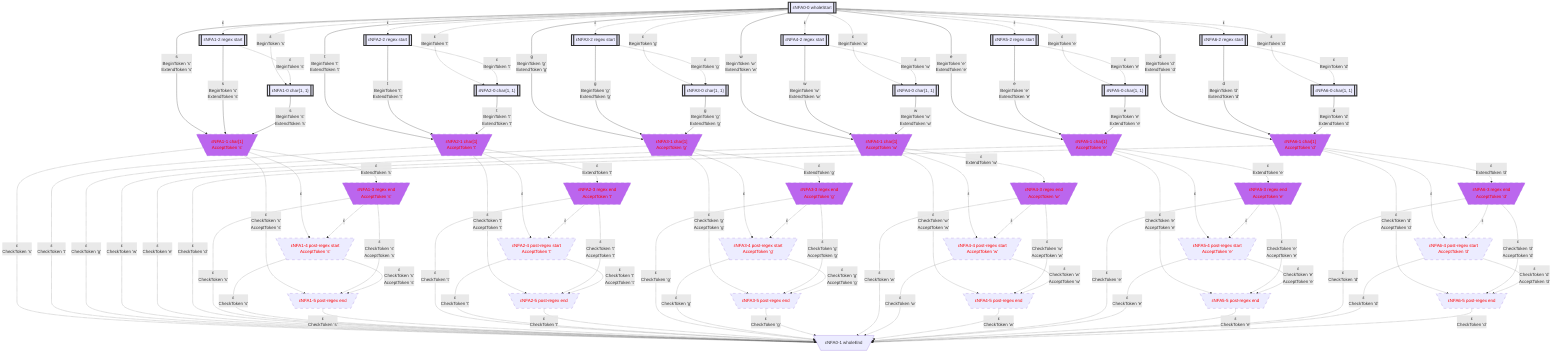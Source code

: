 flowchart
classDef c0001 color:#FF0000;
classDef c0010 stroke-dasharray: 10 10;
classDef c0011 stroke-dasharray: 10 10,color:#FF0000;
classDef c0100 fill:#BB66EE;
classDef c0101 fill:#BB66EE,color:#FF0000;
classDef c0110 fill:#BB66EE,stroke-dasharray: 10 10;
classDef c0111 fill:#BB66EE,stroke-dasharray: 10 10,color:#FF0000;
classDef c1000 stroke:#333,stroke-width:4px;
classDef c1001 stroke:#333,stroke-width:4px,color:#FF0000;
classDef c1010 stroke:#333,stroke-width:4px,stroke-dasharray: 10 10;
classDef c1011 stroke:#333,stroke-width:4px,stroke-dasharray: 10 10,color:#FF0000;
classDef c1100 stroke:#333,stroke-width:4px,fill:#BB66EE;
classDef c1101 stroke:#333,stroke-width:4px,fill:#BB66EE,color:#FF0000;
classDef c1110 stroke:#333,stroke-width:4px,fill:#BB66EE,stroke-dasharray: 10 10;
classDef c1111 stroke:#333,stroke-width:4px,fill:#BB66EE,stroke-dasharray: 10 10,color:#FF0000;
eNFA0_0_34712503[["εNFA0-0 wholeStart"]]
class eNFA0_0_34712503 c1000;
eNFA1_2_60249386[["εNFA1-2 regex start"]]
class eNFA1_2_60249386 c1000;
eNFA2_2_43977078[["εNFA2-2 regex start"]]
class eNFA2_2_43977078 c1000;
eNFA3_2_5373564[["εNFA3-2 regex start"]]
class eNFA3_2_5373564 c1000;
eNFA4_2_48362077[["εNFA4-2 regex start"]]
class eNFA4_2_48362077 c1000;
eNFA5_2_32605510[["εNFA5-2 regex start"]]
class eNFA5_2_32605510 c1000;
eNFA6_2_25014136[["εNFA6-2 regex start"]]
class eNFA6_2_25014136 c1000;
eNFA1_0_3134363[["εNFA1-0 char{1, 1}"]]
class eNFA1_0_3134363 c1000;
eNFA2_0_29244399[["εNFA2-0 char{1, 1}"]]
class eNFA2_0_29244399 c1000;
eNFA3_0_8262853[["εNFA3-0 char{1, 1}"]]
class eNFA3_0_8262853 c1000;
eNFA4_0_55730526[["εNFA4-0 char{1, 1}"]]
class eNFA4_0_55730526 c1000;
eNFA5_0_38890744[["εNFA5-0 char{1, 1}"]]
class eNFA5_0_38890744 c1000;
eNFA6_0_14273236[["εNFA6-0 char{1, 1}"]]
class eNFA6_0_14273236 c1000;
eNFA1_1_28209268[\"εNFA1-1 char[1]
AcceptToken 's'"/]
class eNFA1_1_28209268 c0111;
eNFA2_1_61873003[\"εNFA2-1 char[1]
AcceptToken 't'"/]
class eNFA2_1_61873003 c0111;
eNFA3_1_7256820[\"εNFA3-1 char[1]
AcceptToken 'g'"/]
class eNFA3_1_7256820 c0111;
eNFA4_1_31812687[\"εNFA4-1 char[1]
AcceptToken 'w'"/]
class eNFA4_1_31812687 c0111;
eNFA5_1_14472379[\"εNFA5-1 char[1]
AcceptToken 'e'"/]
class eNFA5_1_14472379 c0111;
eNFA6_1_61350266[\"εNFA6-1 char[1]
AcceptToken 'd'"/]
class eNFA6_1_61350266 c0111;
eNFA1_3_52556825[\"εNFA1-3 regex end
AcceptToken 's'"/]
class eNFA1_3_52556825 c0111;
eNFA1_4_3249377[\"εNFA1-4 post-regex start
AcceptToken 's'"/]
class eNFA1_4_3249377 c0011;
eNFA1_5_48803400[\"εNFA1-5 post-regex end"/]
class eNFA1_5_48803400 c0011;
eNFA0_1_12879140[\"εNFA0-1 wholeEnd"/]
eNFA2_3_19986118[\"εNFA2-3 regex end
AcceptToken 't'"/]
class eNFA2_3_19986118 c0111;
eNFA2_4_45657337[\"εNFA2-4 post-regex start
AcceptToken 't'"/]
class eNFA2_4_45657337 c0011;
eNFA2_5_23800636[\"εNFA2-5 post-regex end"/]
class eNFA2_5_23800636 c0011;
eNFA3_3_65311381[\"εNFA3-3 regex end
AcceptToken 'g'"/]
class eNFA3_3_65311381 c0111;
eNFA3_4_50931523[\"εNFA3-4 post-regex start
AcceptToken 'g'"/]
class eNFA3_4_50931523 c0011;
eNFA3_5_36577416[\"εNFA3-5 post-regex end"/]
class eNFA3_5_36577416 c0011;
eNFA4_3_17878727[\"εNFA4-3 regex end
AcceptToken 'w'"/]
class eNFA4_3_17878727 c0111;
eNFA4_4_26690815[\"εNFA4-4 post-regex start
AcceptToken 'w'"/]
class eNFA4_4_26690815 c0011;
eNFA4_5_60761295[\"εNFA4-5 post-regex end"/]
class eNFA4_5_60761295 c0011;
eNFA5_3_63142554[\"εNFA5-3 regex end
AcceptToken 'e'"/]
class eNFA5_3_63142554 c0111;
eNFA5_4_31412076[\"εNFA5-4 post-regex start
AcceptToken 'e'"/]
class eNFA5_4_31412076 c0011;
eNFA5_5_9980749[\"εNFA5-5 post-regex end"/]
class eNFA5_5_9980749 c0011;
eNFA6_3_15281487[\"εNFA6-3 regex end
AcceptToken 'd'"/]
class eNFA6_3_15281487 c0111;
eNFA6_4_3315660[\"εNFA6-4 post-regex start
AcceptToken 'd'"/]
class eNFA6_4_3315660 c0011;
eNFA6_5_22717883[\"εNFA6-5 post-regex end"/]
class eNFA6_5_22717883 c0011;
eNFA0_0_34712503 -.->|"ε"|eNFA1_2_60249386
eNFA0_0_34712503 -.->|"ε"|eNFA2_2_43977078
eNFA0_0_34712503 -.->|"ε"|eNFA3_2_5373564
eNFA0_0_34712503 -.->|"ε"|eNFA4_2_48362077
eNFA0_0_34712503 -.->|"ε"|eNFA5_2_32605510
eNFA0_0_34712503 -.->|"ε"|eNFA6_2_25014136
eNFA0_0_34712503 -.->|"ε
BeginToken 's'"|eNFA1_0_3134363
eNFA0_0_34712503 -.->|"ε
BeginToken 't'"|eNFA2_0_29244399
eNFA0_0_34712503 -.->|"ε
BeginToken 'g'"|eNFA3_0_8262853
eNFA0_0_34712503 -.->|"ε
BeginToken 'w'"|eNFA4_0_55730526
eNFA0_0_34712503 -.->|"ε
BeginToken 'e'"|eNFA5_0_38890744
eNFA0_0_34712503 -.->|"ε
BeginToken 'd'"|eNFA6_0_14273236
eNFA0_0_34712503 -->|"s
BeginToken 's'
ExtendToken 's'"|eNFA1_1_28209268
eNFA0_0_34712503 -->|"t
BeginToken 't'
ExtendToken 't'"|eNFA2_1_61873003
eNFA0_0_34712503 -->|"g
BeginToken 'g'
ExtendToken 'g'"|eNFA3_1_7256820
eNFA0_0_34712503 -->|"w
BeginToken 'w'
ExtendToken 'w'"|eNFA4_1_31812687
eNFA0_0_34712503 -->|"e
BeginToken 'e'
ExtendToken 'e'"|eNFA5_1_14472379
eNFA0_0_34712503 -->|"d
BeginToken 'd'
ExtendToken 'd'"|eNFA6_1_61350266
eNFA1_2_60249386 -.->|"ε
BeginToken 's'"|eNFA1_0_3134363
eNFA1_2_60249386 -->|"s
BeginToken 's'
ExtendToken 's'"|eNFA1_1_28209268
eNFA2_2_43977078 -.->|"ε
BeginToken 't'"|eNFA2_0_29244399
eNFA2_2_43977078 -->|"t
BeginToken 't'
ExtendToken 't'"|eNFA2_1_61873003
eNFA3_2_5373564 -.->|"ε
BeginToken 'g'"|eNFA3_0_8262853
eNFA3_2_5373564 -->|"g
BeginToken 'g'
ExtendToken 'g'"|eNFA3_1_7256820
eNFA4_2_48362077 -.->|"ε
BeginToken 'w'"|eNFA4_0_55730526
eNFA4_2_48362077 -->|"w
BeginToken 'w'
ExtendToken 'w'"|eNFA4_1_31812687
eNFA5_2_32605510 -.->|"ε
BeginToken 'e'"|eNFA5_0_38890744
eNFA5_2_32605510 -->|"e
BeginToken 'e'
ExtendToken 'e'"|eNFA5_1_14472379
eNFA6_2_25014136 -.->|"ε
BeginToken 'd'"|eNFA6_0_14273236
eNFA6_2_25014136 -->|"d
BeginToken 'd'
ExtendToken 'd'"|eNFA6_1_61350266
eNFA1_0_3134363 -->|"s
BeginToken 's'
ExtendToken 's'"|eNFA1_1_28209268
eNFA2_0_29244399 -->|"t
BeginToken 't'
ExtendToken 't'"|eNFA2_1_61873003
eNFA3_0_8262853 -->|"g
BeginToken 'g'
ExtendToken 'g'"|eNFA3_1_7256820
eNFA4_0_55730526 -->|"w
BeginToken 'w'
ExtendToken 'w'"|eNFA4_1_31812687
eNFA5_0_38890744 -->|"e
BeginToken 'e'
ExtendToken 'e'"|eNFA5_1_14472379
eNFA6_0_14273236 -->|"d
BeginToken 'd'
ExtendToken 'd'"|eNFA6_1_61350266
eNFA1_1_28209268 -.->|"ε
ExtendToken 's'"|eNFA1_3_52556825
eNFA1_1_28209268 -.->|"ε"|eNFA1_4_3249377
eNFA1_1_28209268 -.->|"ε
CheckToken 's'
AcceptToken 's'"|eNFA1_5_48803400
eNFA1_1_28209268 -.->|"ε
CheckToken 's'"|eNFA0_1_12879140
eNFA2_1_61873003 -.->|"ε
ExtendToken 't'"|eNFA2_3_19986118
eNFA2_1_61873003 -.->|"ε"|eNFA2_4_45657337
eNFA2_1_61873003 -.->|"ε
CheckToken 't'
AcceptToken 't'"|eNFA2_5_23800636
eNFA2_1_61873003 -.->|"ε
CheckToken 't'"|eNFA0_1_12879140
eNFA3_1_7256820 -.->|"ε
ExtendToken 'g'"|eNFA3_3_65311381
eNFA3_1_7256820 -.->|"ε"|eNFA3_4_50931523
eNFA3_1_7256820 -.->|"ε
CheckToken 'g'
AcceptToken 'g'"|eNFA3_5_36577416
eNFA3_1_7256820 -.->|"ε
CheckToken 'g'"|eNFA0_1_12879140
eNFA4_1_31812687 -.->|"ε
ExtendToken 'w'"|eNFA4_3_17878727
eNFA4_1_31812687 -.->|"ε"|eNFA4_4_26690815
eNFA4_1_31812687 -.->|"ε
CheckToken 'w'
AcceptToken 'w'"|eNFA4_5_60761295
eNFA4_1_31812687 -.->|"ε
CheckToken 'w'"|eNFA0_1_12879140
eNFA5_1_14472379 -.->|"ε
ExtendToken 'e'"|eNFA5_3_63142554
eNFA5_1_14472379 -.->|"ε"|eNFA5_4_31412076
eNFA5_1_14472379 -.->|"ε
CheckToken 'e'
AcceptToken 'e'"|eNFA5_5_9980749
eNFA5_1_14472379 -.->|"ε
CheckToken 'e'"|eNFA0_1_12879140
eNFA6_1_61350266 -.->|"ε
ExtendToken 'd'"|eNFA6_3_15281487
eNFA6_1_61350266 -.->|"ε"|eNFA6_4_3315660
eNFA6_1_61350266 -.->|"ε
CheckToken 'd'
AcceptToken 'd'"|eNFA6_5_22717883
eNFA6_1_61350266 -.->|"ε
CheckToken 'd'"|eNFA0_1_12879140
eNFA1_3_52556825 -.->|"ε"|eNFA1_4_3249377
eNFA1_3_52556825 -.->|"ε
CheckToken 's'
AcceptToken 's'"|eNFA1_5_48803400
eNFA1_3_52556825 -.->|"ε
CheckToken 's'"|eNFA0_1_12879140
eNFA1_4_3249377 -.->|"ε
CheckToken 's'
AcceptToken 's'"|eNFA1_5_48803400
eNFA1_4_3249377 -.->|"ε
CheckToken 's'"|eNFA0_1_12879140
eNFA1_5_48803400 -.->|"ε
CheckToken 's'"|eNFA0_1_12879140
eNFA2_3_19986118 -.->|"ε"|eNFA2_4_45657337
eNFA2_3_19986118 -.->|"ε
CheckToken 't'
AcceptToken 't'"|eNFA2_5_23800636
eNFA2_3_19986118 -.->|"ε
CheckToken 't'"|eNFA0_1_12879140
eNFA2_4_45657337 -.->|"ε
CheckToken 't'
AcceptToken 't'"|eNFA2_5_23800636
eNFA2_4_45657337 -.->|"ε
CheckToken 't'"|eNFA0_1_12879140
eNFA2_5_23800636 -.->|"ε
CheckToken 't'"|eNFA0_1_12879140
eNFA3_3_65311381 -.->|"ε"|eNFA3_4_50931523
eNFA3_3_65311381 -.->|"ε
CheckToken 'g'
AcceptToken 'g'"|eNFA3_5_36577416
eNFA3_3_65311381 -.->|"ε
CheckToken 'g'"|eNFA0_1_12879140
eNFA3_4_50931523 -.->|"ε
CheckToken 'g'
AcceptToken 'g'"|eNFA3_5_36577416
eNFA3_4_50931523 -.->|"ε
CheckToken 'g'"|eNFA0_1_12879140
eNFA3_5_36577416 -.->|"ε
CheckToken 'g'"|eNFA0_1_12879140
eNFA4_3_17878727 -.->|"ε"|eNFA4_4_26690815
eNFA4_3_17878727 -.->|"ε
CheckToken 'w'
AcceptToken 'w'"|eNFA4_5_60761295
eNFA4_3_17878727 -.->|"ε
CheckToken 'w'"|eNFA0_1_12879140
eNFA4_4_26690815 -.->|"ε
CheckToken 'w'
AcceptToken 'w'"|eNFA4_5_60761295
eNFA4_4_26690815 -.->|"ε
CheckToken 'w'"|eNFA0_1_12879140
eNFA4_5_60761295 -.->|"ε
CheckToken 'w'"|eNFA0_1_12879140
eNFA5_3_63142554 -.->|"ε"|eNFA5_4_31412076
eNFA5_3_63142554 -.->|"ε
CheckToken 'e'
AcceptToken 'e'"|eNFA5_5_9980749
eNFA5_3_63142554 -.->|"ε
CheckToken 'e'"|eNFA0_1_12879140
eNFA5_4_31412076 -.->|"ε
CheckToken 'e'
AcceptToken 'e'"|eNFA5_5_9980749
eNFA5_4_31412076 -.->|"ε
CheckToken 'e'"|eNFA0_1_12879140
eNFA5_5_9980749 -.->|"ε
CheckToken 'e'"|eNFA0_1_12879140
eNFA6_3_15281487 -.->|"ε"|eNFA6_4_3315660
eNFA6_3_15281487 -.->|"ε
CheckToken 'd'
AcceptToken 'd'"|eNFA6_5_22717883
eNFA6_3_15281487 -.->|"ε
CheckToken 'd'"|eNFA0_1_12879140
eNFA6_4_3315660 -.->|"ε
CheckToken 'd'
AcceptToken 'd'"|eNFA6_5_22717883
eNFA6_4_3315660 -.->|"ε
CheckToken 'd'"|eNFA0_1_12879140
eNFA6_5_22717883 -.->|"ε
CheckToken 'd'"|eNFA0_1_12879140